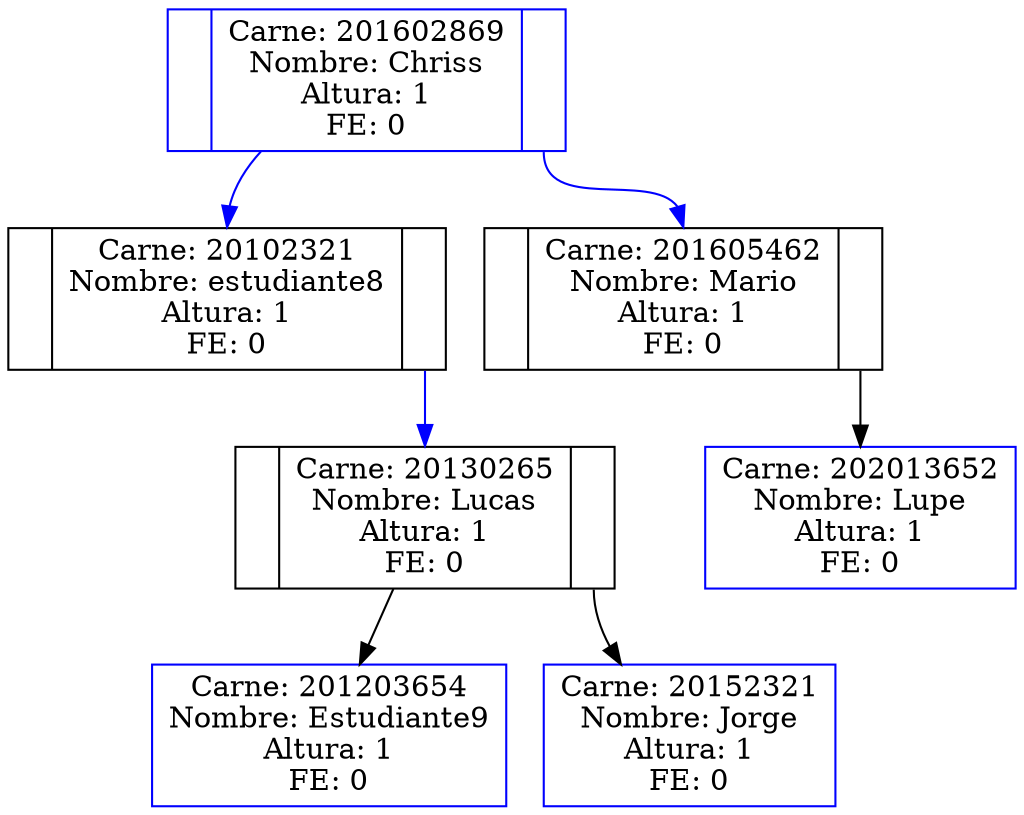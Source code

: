 digraph AVL{
compound=true;
node[shape="Mrecord"];
201602869:f201602869[id=201602869, color="blue"]; 
201602869[label=" <N 201602869 I> | <f201602869> Carne: 201602869\nNombre: Chriss\nAltura: 1\nFE: 0 | <f201602869D> " shape="record"];
"201602869" : N201602869I ->  20102321:f20102321[id=20102321, color="blue"]; 
20102321[label=" <N 20102321 I> | <f20102321> Carne: 20102321\nNombre: estudiante8\nAltura: 1\nFE: 0 | <f20102321D> " shape="record"];
"20102321" : f20102321D ->  20130265:f20130265[id=20130265, color="blue"]; 
20130265[label=" <N 20130265 I> | <f20130265> Carne: 20130265\nNombre: Lucas\nAltura: 1\nFE: 0 | <f20130265D> " shape="record"];
"20130265" : N20130265I ->  201203654:f 201203654[label="Carne: 201203654\nNombre: Estudiante9\nAltura: 1\nFE: 0", color="blue" shape="rectangle"]; 
"20130265" : f20130265D ->  20152321:f 20152321[label="Carne: 20152321\nNombre: Jorge\nAltura: 1\nFE: 0", color="blue" shape="rectangle"]; 
"201602869" : f201602869D ->  201605462:f201605462[id=201605462, color="blue"]; 
201605462[label=" <N 201605462 I> | <f201605462> Carne: 201605462\nNombre: Mario\nAltura: 1\nFE: 0 | <f201605462D> " shape="record"];
"201605462" : f201605462D ->  202013652:f 202013652[label="Carne: 202013652\nNombre: Lupe\nAltura: 1\nFE: 0", color="blue" shape="rectangle"]; 
}